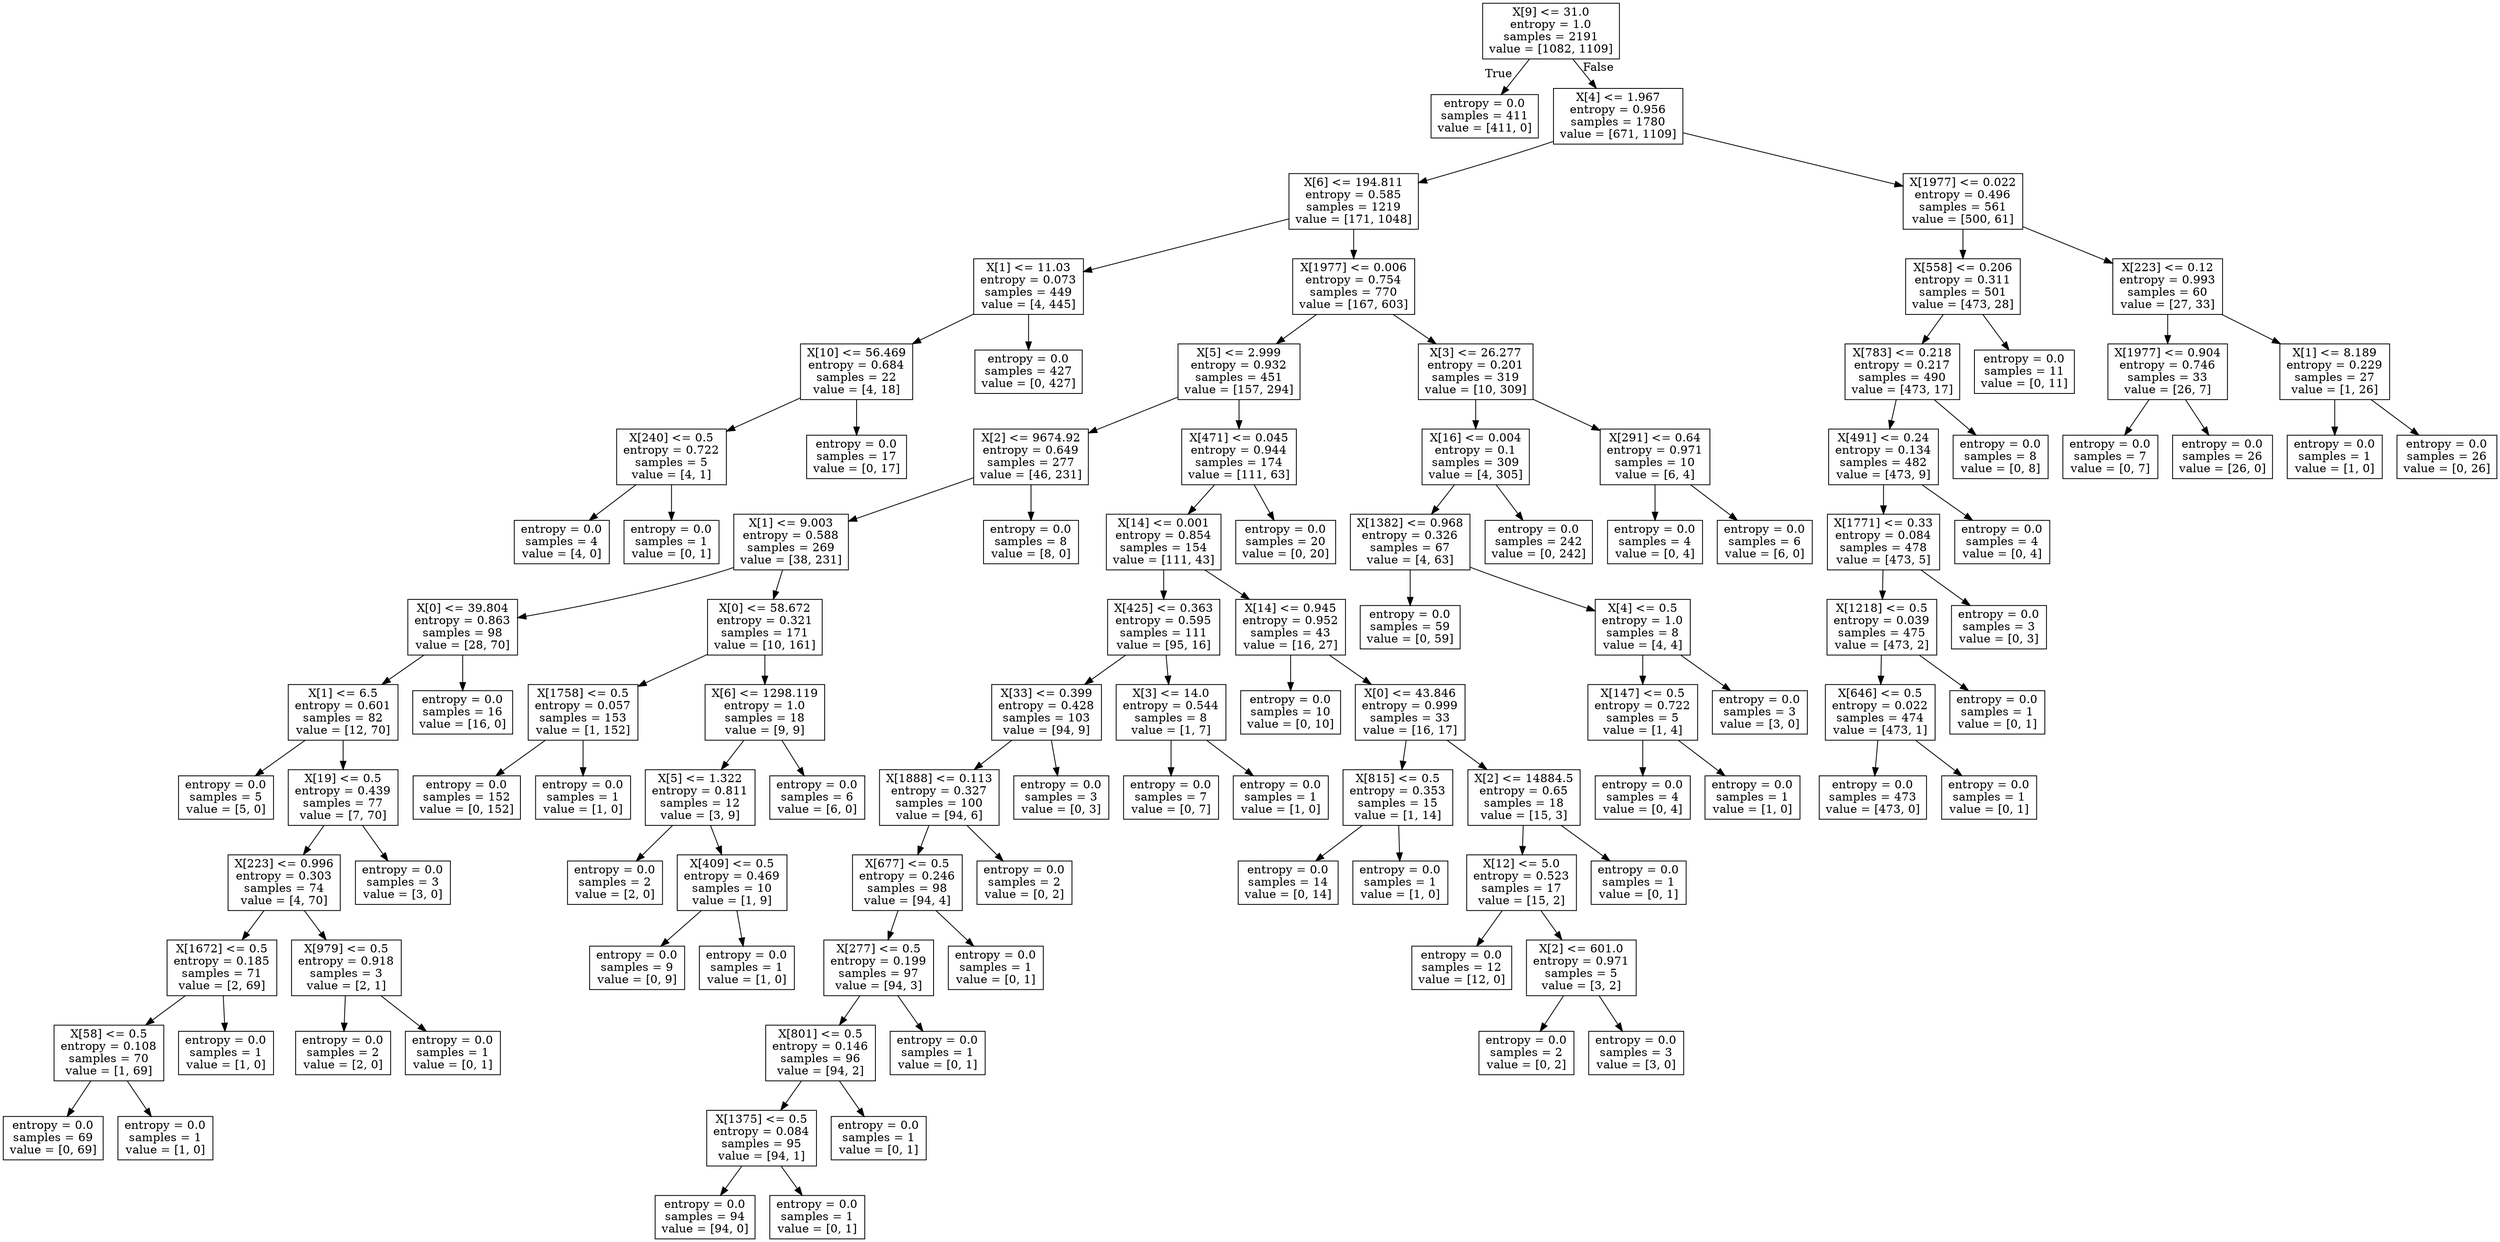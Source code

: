 digraph Tree {
node [shape=box] ;
0 [label="X[9] <= 31.0\nentropy = 1.0\nsamples = 2191\nvalue = [1082, 1109]"] ;
1 [label="entropy = 0.0\nsamples = 411\nvalue = [411, 0]"] ;
0 -> 1 [labeldistance=2.5, labelangle=45, headlabel="True"] ;
2 [label="X[4] <= 1.967\nentropy = 0.956\nsamples = 1780\nvalue = [671, 1109]"] ;
0 -> 2 [labeldistance=2.5, labelangle=-45, headlabel="False"] ;
3 [label="X[6] <= 194.811\nentropy = 0.585\nsamples = 1219\nvalue = [171, 1048]"] ;
2 -> 3 ;
4 [label="X[1] <= 11.03\nentropy = 0.073\nsamples = 449\nvalue = [4, 445]"] ;
3 -> 4 ;
5 [label="X[10] <= 56.469\nentropy = 0.684\nsamples = 22\nvalue = [4, 18]"] ;
4 -> 5 ;
6 [label="X[240] <= 0.5\nentropy = 0.722\nsamples = 5\nvalue = [4, 1]"] ;
5 -> 6 ;
7 [label="entropy = 0.0\nsamples = 4\nvalue = [4, 0]"] ;
6 -> 7 ;
8 [label="entropy = 0.0\nsamples = 1\nvalue = [0, 1]"] ;
6 -> 8 ;
9 [label="entropy = 0.0\nsamples = 17\nvalue = [0, 17]"] ;
5 -> 9 ;
10 [label="entropy = 0.0\nsamples = 427\nvalue = [0, 427]"] ;
4 -> 10 ;
11 [label="X[1977] <= 0.006\nentropy = 0.754\nsamples = 770\nvalue = [167, 603]"] ;
3 -> 11 ;
12 [label="X[5] <= 2.999\nentropy = 0.932\nsamples = 451\nvalue = [157, 294]"] ;
11 -> 12 ;
13 [label="X[2] <= 9674.92\nentropy = 0.649\nsamples = 277\nvalue = [46, 231]"] ;
12 -> 13 ;
14 [label="X[1] <= 9.003\nentropy = 0.588\nsamples = 269\nvalue = [38, 231]"] ;
13 -> 14 ;
15 [label="X[0] <= 39.804\nentropy = 0.863\nsamples = 98\nvalue = [28, 70]"] ;
14 -> 15 ;
16 [label="X[1] <= 6.5\nentropy = 0.601\nsamples = 82\nvalue = [12, 70]"] ;
15 -> 16 ;
17 [label="entropy = 0.0\nsamples = 5\nvalue = [5, 0]"] ;
16 -> 17 ;
18 [label="X[19] <= 0.5\nentropy = 0.439\nsamples = 77\nvalue = [7, 70]"] ;
16 -> 18 ;
19 [label="X[223] <= 0.996\nentropy = 0.303\nsamples = 74\nvalue = [4, 70]"] ;
18 -> 19 ;
20 [label="X[1672] <= 0.5\nentropy = 0.185\nsamples = 71\nvalue = [2, 69]"] ;
19 -> 20 ;
21 [label="X[58] <= 0.5\nentropy = 0.108\nsamples = 70\nvalue = [1, 69]"] ;
20 -> 21 ;
22 [label="entropy = 0.0\nsamples = 69\nvalue = [0, 69]"] ;
21 -> 22 ;
23 [label="entropy = 0.0\nsamples = 1\nvalue = [1, 0]"] ;
21 -> 23 ;
24 [label="entropy = 0.0\nsamples = 1\nvalue = [1, 0]"] ;
20 -> 24 ;
25 [label="X[979] <= 0.5\nentropy = 0.918\nsamples = 3\nvalue = [2, 1]"] ;
19 -> 25 ;
26 [label="entropy = 0.0\nsamples = 2\nvalue = [2, 0]"] ;
25 -> 26 ;
27 [label="entropy = 0.0\nsamples = 1\nvalue = [0, 1]"] ;
25 -> 27 ;
28 [label="entropy = 0.0\nsamples = 3\nvalue = [3, 0]"] ;
18 -> 28 ;
29 [label="entropy = 0.0\nsamples = 16\nvalue = [16, 0]"] ;
15 -> 29 ;
30 [label="X[0] <= 58.672\nentropy = 0.321\nsamples = 171\nvalue = [10, 161]"] ;
14 -> 30 ;
31 [label="X[1758] <= 0.5\nentropy = 0.057\nsamples = 153\nvalue = [1, 152]"] ;
30 -> 31 ;
32 [label="entropy = 0.0\nsamples = 152\nvalue = [0, 152]"] ;
31 -> 32 ;
33 [label="entropy = 0.0\nsamples = 1\nvalue = [1, 0]"] ;
31 -> 33 ;
34 [label="X[6] <= 1298.119\nentropy = 1.0\nsamples = 18\nvalue = [9, 9]"] ;
30 -> 34 ;
35 [label="X[5] <= 1.322\nentropy = 0.811\nsamples = 12\nvalue = [3, 9]"] ;
34 -> 35 ;
36 [label="entropy = 0.0\nsamples = 2\nvalue = [2, 0]"] ;
35 -> 36 ;
37 [label="X[409] <= 0.5\nentropy = 0.469\nsamples = 10\nvalue = [1, 9]"] ;
35 -> 37 ;
38 [label="entropy = 0.0\nsamples = 9\nvalue = [0, 9]"] ;
37 -> 38 ;
39 [label="entropy = 0.0\nsamples = 1\nvalue = [1, 0]"] ;
37 -> 39 ;
40 [label="entropy = 0.0\nsamples = 6\nvalue = [6, 0]"] ;
34 -> 40 ;
41 [label="entropy = 0.0\nsamples = 8\nvalue = [8, 0]"] ;
13 -> 41 ;
42 [label="X[471] <= 0.045\nentropy = 0.944\nsamples = 174\nvalue = [111, 63]"] ;
12 -> 42 ;
43 [label="X[14] <= 0.001\nentropy = 0.854\nsamples = 154\nvalue = [111, 43]"] ;
42 -> 43 ;
44 [label="X[425] <= 0.363\nentropy = 0.595\nsamples = 111\nvalue = [95, 16]"] ;
43 -> 44 ;
45 [label="X[33] <= 0.399\nentropy = 0.428\nsamples = 103\nvalue = [94, 9]"] ;
44 -> 45 ;
46 [label="X[1888] <= 0.113\nentropy = 0.327\nsamples = 100\nvalue = [94, 6]"] ;
45 -> 46 ;
47 [label="X[677] <= 0.5\nentropy = 0.246\nsamples = 98\nvalue = [94, 4]"] ;
46 -> 47 ;
48 [label="X[277] <= 0.5\nentropy = 0.199\nsamples = 97\nvalue = [94, 3]"] ;
47 -> 48 ;
49 [label="X[801] <= 0.5\nentropy = 0.146\nsamples = 96\nvalue = [94, 2]"] ;
48 -> 49 ;
50 [label="X[1375] <= 0.5\nentropy = 0.084\nsamples = 95\nvalue = [94, 1]"] ;
49 -> 50 ;
51 [label="entropy = 0.0\nsamples = 94\nvalue = [94, 0]"] ;
50 -> 51 ;
52 [label="entropy = 0.0\nsamples = 1\nvalue = [0, 1]"] ;
50 -> 52 ;
53 [label="entropy = 0.0\nsamples = 1\nvalue = [0, 1]"] ;
49 -> 53 ;
54 [label="entropy = 0.0\nsamples = 1\nvalue = [0, 1]"] ;
48 -> 54 ;
55 [label="entropy = 0.0\nsamples = 1\nvalue = [0, 1]"] ;
47 -> 55 ;
56 [label="entropy = 0.0\nsamples = 2\nvalue = [0, 2]"] ;
46 -> 56 ;
57 [label="entropy = 0.0\nsamples = 3\nvalue = [0, 3]"] ;
45 -> 57 ;
58 [label="X[3] <= 14.0\nentropy = 0.544\nsamples = 8\nvalue = [1, 7]"] ;
44 -> 58 ;
59 [label="entropy = 0.0\nsamples = 7\nvalue = [0, 7]"] ;
58 -> 59 ;
60 [label="entropy = 0.0\nsamples = 1\nvalue = [1, 0]"] ;
58 -> 60 ;
61 [label="X[14] <= 0.945\nentropy = 0.952\nsamples = 43\nvalue = [16, 27]"] ;
43 -> 61 ;
62 [label="entropy = 0.0\nsamples = 10\nvalue = [0, 10]"] ;
61 -> 62 ;
63 [label="X[0] <= 43.846\nentropy = 0.999\nsamples = 33\nvalue = [16, 17]"] ;
61 -> 63 ;
64 [label="X[815] <= 0.5\nentropy = 0.353\nsamples = 15\nvalue = [1, 14]"] ;
63 -> 64 ;
65 [label="entropy = 0.0\nsamples = 14\nvalue = [0, 14]"] ;
64 -> 65 ;
66 [label="entropy = 0.0\nsamples = 1\nvalue = [1, 0]"] ;
64 -> 66 ;
67 [label="X[2] <= 14884.5\nentropy = 0.65\nsamples = 18\nvalue = [15, 3]"] ;
63 -> 67 ;
68 [label="X[12] <= 5.0\nentropy = 0.523\nsamples = 17\nvalue = [15, 2]"] ;
67 -> 68 ;
69 [label="entropy = 0.0\nsamples = 12\nvalue = [12, 0]"] ;
68 -> 69 ;
70 [label="X[2] <= 601.0\nentropy = 0.971\nsamples = 5\nvalue = [3, 2]"] ;
68 -> 70 ;
71 [label="entropy = 0.0\nsamples = 2\nvalue = [0, 2]"] ;
70 -> 71 ;
72 [label="entropy = 0.0\nsamples = 3\nvalue = [3, 0]"] ;
70 -> 72 ;
73 [label="entropy = 0.0\nsamples = 1\nvalue = [0, 1]"] ;
67 -> 73 ;
74 [label="entropy = 0.0\nsamples = 20\nvalue = [0, 20]"] ;
42 -> 74 ;
75 [label="X[3] <= 26.277\nentropy = 0.201\nsamples = 319\nvalue = [10, 309]"] ;
11 -> 75 ;
76 [label="X[16] <= 0.004\nentropy = 0.1\nsamples = 309\nvalue = [4, 305]"] ;
75 -> 76 ;
77 [label="X[1382] <= 0.968\nentropy = 0.326\nsamples = 67\nvalue = [4, 63]"] ;
76 -> 77 ;
78 [label="entropy = 0.0\nsamples = 59\nvalue = [0, 59]"] ;
77 -> 78 ;
79 [label="X[4] <= 0.5\nentropy = 1.0\nsamples = 8\nvalue = [4, 4]"] ;
77 -> 79 ;
80 [label="X[147] <= 0.5\nentropy = 0.722\nsamples = 5\nvalue = [1, 4]"] ;
79 -> 80 ;
81 [label="entropy = 0.0\nsamples = 4\nvalue = [0, 4]"] ;
80 -> 81 ;
82 [label="entropy = 0.0\nsamples = 1\nvalue = [1, 0]"] ;
80 -> 82 ;
83 [label="entropy = 0.0\nsamples = 3\nvalue = [3, 0]"] ;
79 -> 83 ;
84 [label="entropy = 0.0\nsamples = 242\nvalue = [0, 242]"] ;
76 -> 84 ;
85 [label="X[291] <= 0.64\nentropy = 0.971\nsamples = 10\nvalue = [6, 4]"] ;
75 -> 85 ;
86 [label="entropy = 0.0\nsamples = 4\nvalue = [0, 4]"] ;
85 -> 86 ;
87 [label="entropy = 0.0\nsamples = 6\nvalue = [6, 0]"] ;
85 -> 87 ;
88 [label="X[1977] <= 0.022\nentropy = 0.496\nsamples = 561\nvalue = [500, 61]"] ;
2 -> 88 ;
89 [label="X[558] <= 0.206\nentropy = 0.311\nsamples = 501\nvalue = [473, 28]"] ;
88 -> 89 ;
90 [label="X[783] <= 0.218\nentropy = 0.217\nsamples = 490\nvalue = [473, 17]"] ;
89 -> 90 ;
91 [label="X[491] <= 0.24\nentropy = 0.134\nsamples = 482\nvalue = [473, 9]"] ;
90 -> 91 ;
92 [label="X[1771] <= 0.33\nentropy = 0.084\nsamples = 478\nvalue = [473, 5]"] ;
91 -> 92 ;
93 [label="X[1218] <= 0.5\nentropy = 0.039\nsamples = 475\nvalue = [473, 2]"] ;
92 -> 93 ;
94 [label="X[646] <= 0.5\nentropy = 0.022\nsamples = 474\nvalue = [473, 1]"] ;
93 -> 94 ;
95 [label="entropy = 0.0\nsamples = 473\nvalue = [473, 0]"] ;
94 -> 95 ;
96 [label="entropy = 0.0\nsamples = 1\nvalue = [0, 1]"] ;
94 -> 96 ;
97 [label="entropy = 0.0\nsamples = 1\nvalue = [0, 1]"] ;
93 -> 97 ;
98 [label="entropy = 0.0\nsamples = 3\nvalue = [0, 3]"] ;
92 -> 98 ;
99 [label="entropy = 0.0\nsamples = 4\nvalue = [0, 4]"] ;
91 -> 99 ;
100 [label="entropy = 0.0\nsamples = 8\nvalue = [0, 8]"] ;
90 -> 100 ;
101 [label="entropy = 0.0\nsamples = 11\nvalue = [0, 11]"] ;
89 -> 101 ;
102 [label="X[223] <= 0.12\nentropy = 0.993\nsamples = 60\nvalue = [27, 33]"] ;
88 -> 102 ;
103 [label="X[1977] <= 0.904\nentropy = 0.746\nsamples = 33\nvalue = [26, 7]"] ;
102 -> 103 ;
104 [label="entropy = 0.0\nsamples = 7\nvalue = [0, 7]"] ;
103 -> 104 ;
105 [label="entropy = 0.0\nsamples = 26\nvalue = [26, 0]"] ;
103 -> 105 ;
106 [label="X[1] <= 8.189\nentropy = 0.229\nsamples = 27\nvalue = [1, 26]"] ;
102 -> 106 ;
107 [label="entropy = 0.0\nsamples = 1\nvalue = [1, 0]"] ;
106 -> 107 ;
108 [label="entropy = 0.0\nsamples = 26\nvalue = [0, 26]"] ;
106 -> 108 ;
}
